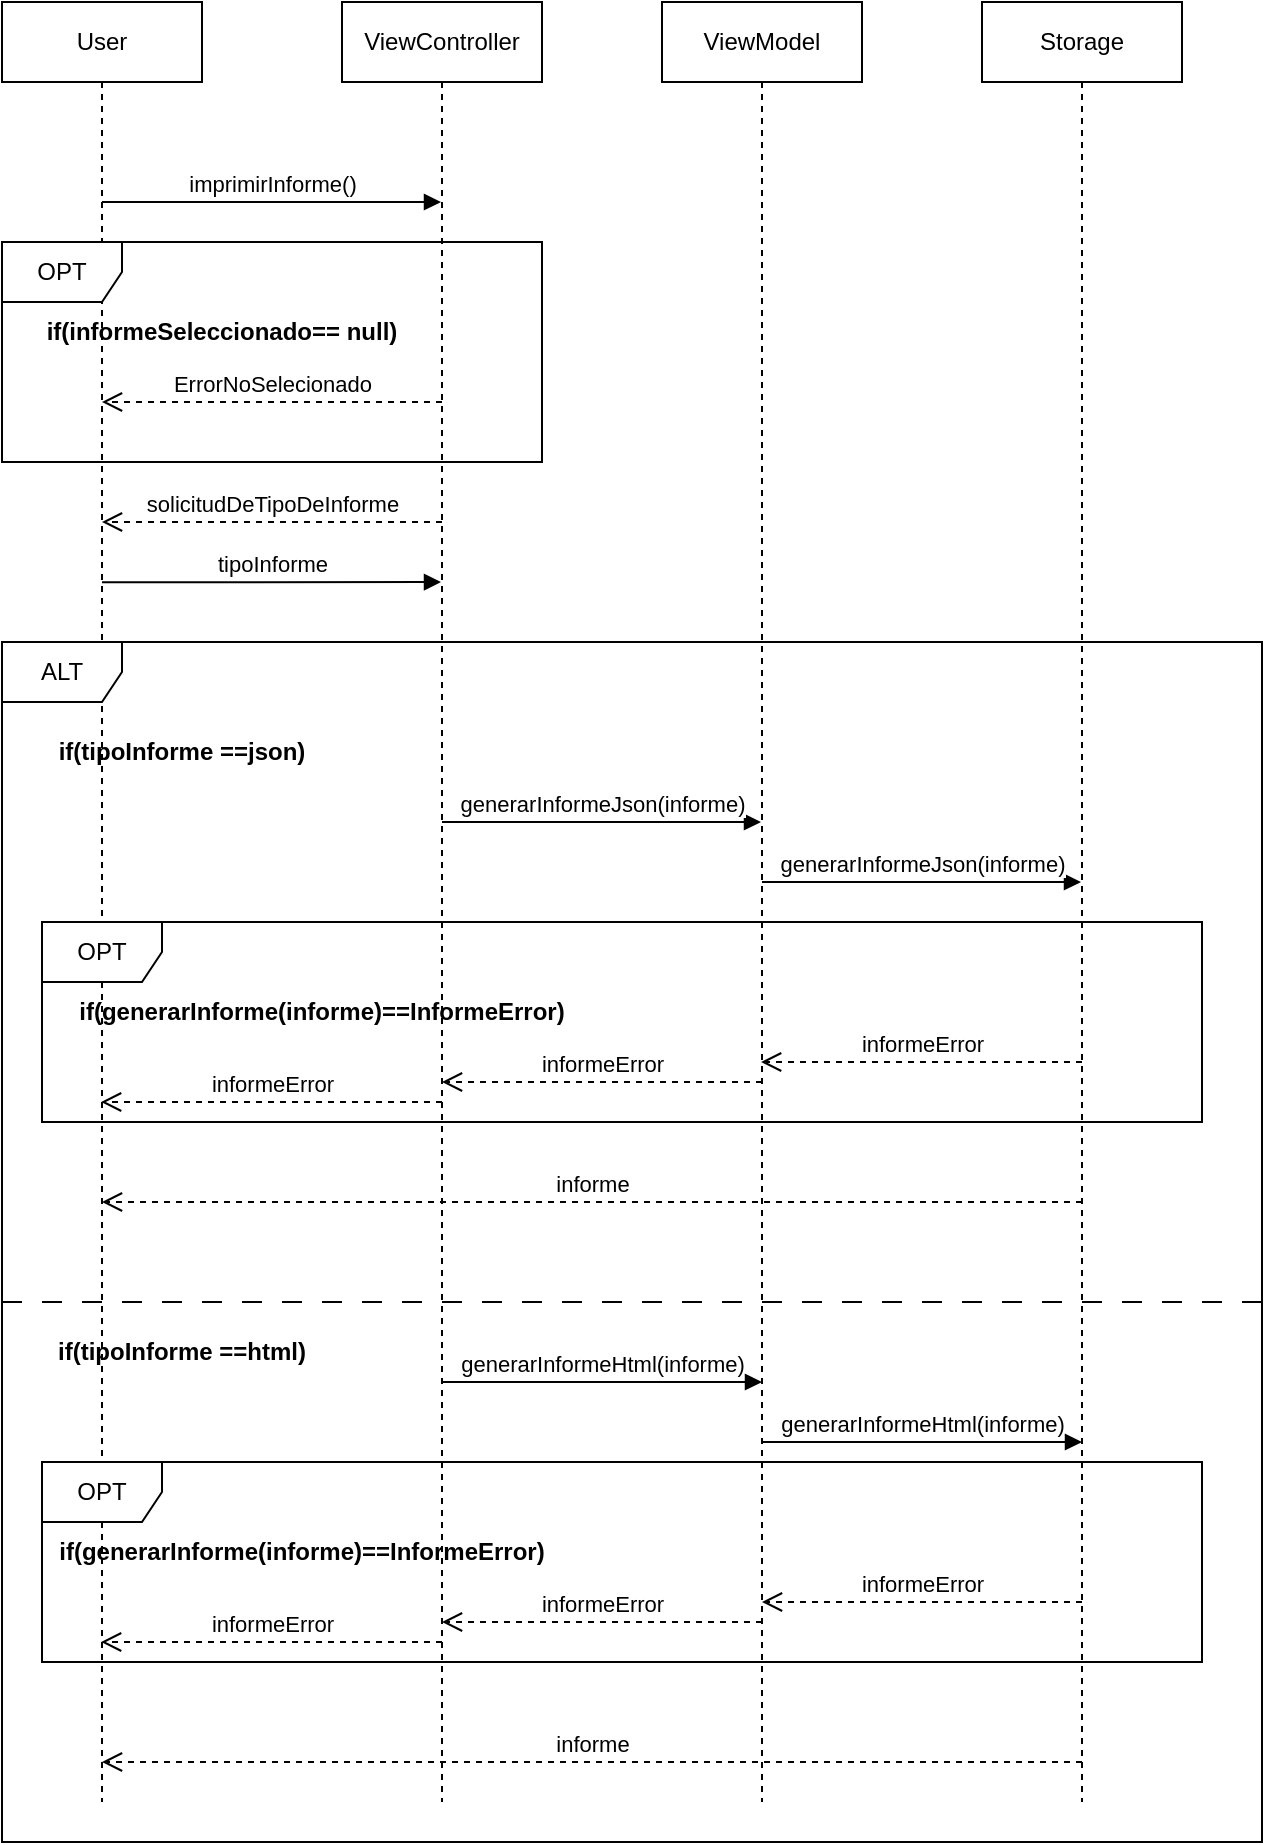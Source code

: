 <mxfile version="21.3.5" type="device">
  <diagram name="Page-1" id="2YBvvXClWsGukQMizWep">
    <mxGraphModel dx="1596" dy="784" grid="1" gridSize="10" guides="1" tooltips="1" connect="1" arrows="1" fold="1" page="1" pageScale="1" pageWidth="850" pageHeight="1100" math="0" shadow="0">
      <root>
        <mxCell id="0" />
        <mxCell id="1" parent="0" />
        <mxCell id="aM9ryv3xv72pqoxQDRHE-5" value="User" style="shape=umlLifeline;perimeter=lifelinePerimeter;whiteSpace=wrap;html=1;container=0;dropTarget=0;collapsible=0;recursiveResize=0;outlineConnect=0;portConstraint=eastwest;newEdgeStyle={&quot;edgeStyle&quot;:&quot;elbowEdgeStyle&quot;,&quot;elbow&quot;:&quot;vertical&quot;,&quot;curved&quot;:0,&quot;rounded&quot;:0};" parent="1" vertex="1">
          <mxGeometry x="230" y="80" width="100" height="900" as="geometry" />
        </mxCell>
        <mxCell id="5n0Z_J46o9rzBegl064W-1" value="ViewController" style="shape=umlLifeline;perimeter=lifelinePerimeter;whiteSpace=wrap;html=1;container=0;dropTarget=0;collapsible=0;recursiveResize=0;outlineConnect=0;portConstraint=eastwest;newEdgeStyle={&quot;edgeStyle&quot;:&quot;elbowEdgeStyle&quot;,&quot;elbow&quot;:&quot;vertical&quot;,&quot;curved&quot;:0,&quot;rounded&quot;:0};" parent="1" vertex="1">
          <mxGeometry x="400" y="80" width="100" height="900" as="geometry" />
        </mxCell>
        <mxCell id="5n0Z_J46o9rzBegl064W-2" value="ViewModel" style="shape=umlLifeline;perimeter=lifelinePerimeter;whiteSpace=wrap;html=1;container=0;dropTarget=0;collapsible=0;recursiveResize=0;outlineConnect=0;portConstraint=eastwest;newEdgeStyle={&quot;edgeStyle&quot;:&quot;elbowEdgeStyle&quot;,&quot;elbow&quot;:&quot;vertical&quot;,&quot;curved&quot;:0,&quot;rounded&quot;:0};" parent="1" vertex="1">
          <mxGeometry x="560" y="80" width="100" height="900" as="geometry" />
        </mxCell>
        <mxCell id="5n0Z_J46o9rzBegl064W-3" value="Storage" style="shape=umlLifeline;perimeter=lifelinePerimeter;whiteSpace=wrap;html=1;container=0;dropTarget=0;collapsible=0;recursiveResize=0;outlineConnect=0;portConstraint=eastwest;newEdgeStyle={&quot;edgeStyle&quot;:&quot;elbowEdgeStyle&quot;,&quot;elbow&quot;:&quot;vertical&quot;,&quot;curved&quot;:0,&quot;rounded&quot;:0};" parent="1" vertex="1">
          <mxGeometry x="720" y="80" width="100" height="900" as="geometry" />
        </mxCell>
        <mxCell id="5n0Z_J46o9rzBegl064W-7" value="imprimirInforme()" style="html=1;verticalAlign=bottom;endArrow=block;edgeStyle=elbowEdgeStyle;elbow=vertical;curved=0;rounded=0;" parent="1" target="5n0Z_J46o9rzBegl064W-1" edge="1">
          <mxGeometry width="80" relative="1" as="geometry">
            <mxPoint x="280" y="180" as="sourcePoint" />
            <mxPoint x="360" y="180" as="targetPoint" />
          </mxGeometry>
        </mxCell>
        <mxCell id="5n0Z_J46o9rzBegl064W-8" value="OPT" style="shape=umlFrame;whiteSpace=wrap;html=1;pointerEvents=0;" parent="1" vertex="1">
          <mxGeometry x="230" y="200" width="270" height="110" as="geometry" />
        </mxCell>
        <mxCell id="5n0Z_J46o9rzBegl064W-9" value="&lt;b style=&quot;border-color: var(--border-color);&quot;&gt;if(informeSeleccionado== null)&lt;/b&gt;" style="text;html=1;strokeColor=none;fillColor=none;align=center;verticalAlign=middle;whiteSpace=wrap;rounded=0;" parent="1" vertex="1">
          <mxGeometry x="240" y="230" width="200" height="30" as="geometry" />
        </mxCell>
        <mxCell id="5n0Z_J46o9rzBegl064W-10" value="ErrorNoSelecionado" style="html=1;verticalAlign=bottom;endArrow=open;dashed=1;endSize=8;edgeStyle=elbowEdgeStyle;elbow=vertical;curved=0;rounded=0;" parent="1" target="aM9ryv3xv72pqoxQDRHE-5" edge="1">
          <mxGeometry relative="1" as="geometry">
            <mxPoint x="450" y="280" as="sourcePoint" />
            <mxPoint x="310" y="280" as="targetPoint" />
          </mxGeometry>
        </mxCell>
        <mxCell id="5n0Z_J46o9rzBegl064W-13" value="ALT" style="shape=umlFrame;whiteSpace=wrap;html=1;pointerEvents=0;" parent="1" vertex="1">
          <mxGeometry x="230" y="400" width="630" height="600" as="geometry" />
        </mxCell>
        <mxCell id="5n0Z_J46o9rzBegl064W-14" value="&lt;b&gt;if(tipoInforme ==json)&lt;/b&gt;" style="text;html=1;strokeColor=none;fillColor=none;align=center;verticalAlign=middle;whiteSpace=wrap;rounded=0;" parent="1" vertex="1">
          <mxGeometry x="250" y="440" width="140" height="30" as="geometry" />
        </mxCell>
        <mxCell id="5n0Z_J46o9rzBegl064W-15" value="generarInformeJson(informe)" style="html=1;verticalAlign=bottom;endArrow=block;edgeStyle=elbowEdgeStyle;elbow=vertical;curved=0;rounded=0;" parent="1" edge="1">
          <mxGeometry width="80" relative="1" as="geometry">
            <mxPoint x="450" y="490" as="sourcePoint" />
            <mxPoint x="609.5" y="489.857" as="targetPoint" />
          </mxGeometry>
        </mxCell>
        <mxCell id="5n0Z_J46o9rzBegl064W-16" value="generarInformeJson(informe)" style="html=1;verticalAlign=bottom;endArrow=block;edgeStyle=elbowEdgeStyle;elbow=vertical;curved=0;rounded=0;" parent="1" edge="1">
          <mxGeometry width="80" relative="1" as="geometry">
            <mxPoint x="610" y="520" as="sourcePoint" />
            <mxPoint x="769.5" y="520.333" as="targetPoint" />
          </mxGeometry>
        </mxCell>
        <mxCell id="5n0Z_J46o9rzBegl064W-18" value="OPT" style="shape=umlFrame;whiteSpace=wrap;html=1;pointerEvents=0;" parent="1" vertex="1">
          <mxGeometry x="250" y="540" width="580" height="100" as="geometry" />
        </mxCell>
        <mxCell id="5n0Z_J46o9rzBegl064W-19" value="&lt;b&gt;if(generarInforme(informe)==InformeError)&lt;/b&gt;" style="text;html=1;strokeColor=none;fillColor=none;align=center;verticalAlign=middle;whiteSpace=wrap;rounded=0;" parent="1" vertex="1">
          <mxGeometry x="320" y="570" width="140" height="30" as="geometry" />
        </mxCell>
        <mxCell id="5n0Z_J46o9rzBegl064W-20" value="informeError" style="html=1;verticalAlign=bottom;endArrow=open;dashed=1;endSize=8;edgeStyle=elbowEdgeStyle;elbow=vertical;curved=0;rounded=0;" parent="1" edge="1">
          <mxGeometry relative="1" as="geometry">
            <mxPoint x="770" y="610" as="sourcePoint" />
            <mxPoint x="609.548" y="609.857" as="targetPoint" />
          </mxGeometry>
        </mxCell>
        <mxCell id="5n0Z_J46o9rzBegl064W-21" value="informe" style="html=1;verticalAlign=bottom;endArrow=open;dashed=1;endSize=8;edgeStyle=elbowEdgeStyle;elbow=vertical;curved=0;rounded=0;entryX=0.5;entryY=0.589;entryDx=0;entryDy=0;entryPerimeter=0;" parent="1" edge="1">
          <mxGeometry relative="1" as="geometry">
            <mxPoint x="770" y="680" as="sourcePoint" />
            <mxPoint x="280" y="680.1" as="targetPoint" />
          </mxGeometry>
        </mxCell>
        <mxCell id="5n0Z_J46o9rzBegl064W-23" value="" style="endArrow=none;startArrow=none;endFill=0;startFill=0;endSize=8;html=1;verticalAlign=bottom;dashed=1;labelBackgroundColor=none;dashPattern=10 10;rounded=0;entryX=1;entryY=0.55;entryDx=0;entryDy=0;entryPerimeter=0;" parent="1" target="5n0Z_J46o9rzBegl064W-13" edge="1">
          <mxGeometry width="160" relative="1" as="geometry">
            <mxPoint x="230" y="730" as="sourcePoint" />
            <mxPoint x="390" y="730" as="targetPoint" />
          </mxGeometry>
        </mxCell>
        <mxCell id="5n0Z_J46o9rzBegl064W-24" value="&lt;b&gt;if(tipoInforme ==html)&lt;/b&gt;" style="text;html=1;strokeColor=none;fillColor=none;align=center;verticalAlign=middle;whiteSpace=wrap;rounded=0;" parent="1" vertex="1">
          <mxGeometry x="250" y="740" width="140" height="30" as="geometry" />
        </mxCell>
        <mxCell id="5n0Z_J46o9rzBegl064W-25" value="generarInformeHtml(informe)" style="html=1;verticalAlign=bottom;endArrow=block;edgeStyle=elbowEdgeStyle;elbow=vertical;curved=0;rounded=0;" parent="1" edge="1">
          <mxGeometry width="80" relative="1" as="geometry">
            <mxPoint x="450" y="770" as="sourcePoint" />
            <mxPoint x="610" y="770" as="targetPoint" />
          </mxGeometry>
        </mxCell>
        <mxCell id="5n0Z_J46o9rzBegl064W-26" value="generarInformeHtml(informe)" style="html=1;verticalAlign=bottom;endArrow=block;edgeStyle=elbowEdgeStyle;elbow=vertical;curved=0;rounded=0;" parent="1" edge="1">
          <mxGeometry width="80" relative="1" as="geometry">
            <mxPoint x="610" y="800" as="sourcePoint" />
            <mxPoint x="770" y="800" as="targetPoint" />
          </mxGeometry>
        </mxCell>
        <mxCell id="5n0Z_J46o9rzBegl064W-27" value="OPT" style="shape=umlFrame;whiteSpace=wrap;html=1;pointerEvents=0;" parent="1" vertex="1">
          <mxGeometry x="250" y="810" width="580" height="100" as="geometry" />
        </mxCell>
        <mxCell id="5n0Z_J46o9rzBegl064W-28" value="&lt;b&gt;if(generarInforme(informe)==InformeError)&lt;/b&gt;" style="text;html=1;strokeColor=none;fillColor=none;align=center;verticalAlign=middle;whiteSpace=wrap;rounded=0;" parent="1" vertex="1">
          <mxGeometry x="310" y="840" width="140" height="30" as="geometry" />
        </mxCell>
        <mxCell id="5n0Z_J46o9rzBegl064W-29" value="informeError" style="html=1;verticalAlign=bottom;endArrow=open;dashed=1;endSize=8;edgeStyle=elbowEdgeStyle;elbow=vertical;curved=0;rounded=0;" parent="1" edge="1">
          <mxGeometry relative="1" as="geometry">
            <mxPoint x="770" y="880" as="sourcePoint" />
            <mxPoint x="610" y="880" as="targetPoint" />
          </mxGeometry>
        </mxCell>
        <mxCell id="5n0Z_J46o9rzBegl064W-30" value="informe" style="html=1;verticalAlign=bottom;endArrow=open;dashed=1;endSize=8;edgeStyle=elbowEdgeStyle;elbow=vertical;curved=0;rounded=0;entryX=0.5;entryY=0.589;entryDx=0;entryDy=0;entryPerimeter=0;" parent="1" edge="1">
          <mxGeometry relative="1" as="geometry">
            <mxPoint x="770" y="960" as="sourcePoint" />
            <mxPoint x="280" y="960" as="targetPoint" />
          </mxGeometry>
        </mxCell>
        <mxCell id="5n0Z_J46o9rzBegl064W-31" value="informeError" style="html=1;verticalAlign=bottom;endArrow=open;dashed=1;endSize=8;edgeStyle=elbowEdgeStyle;elbow=vertical;curved=0;rounded=0;" parent="1" edge="1">
          <mxGeometry relative="1" as="geometry">
            <mxPoint x="610" y="620" as="sourcePoint" />
            <mxPoint x="450" y="620" as="targetPoint" />
          </mxGeometry>
        </mxCell>
        <mxCell id="5n0Z_J46o9rzBegl064W-32" value="informeError" style="html=1;verticalAlign=bottom;endArrow=open;dashed=1;endSize=8;edgeStyle=elbowEdgeStyle;elbow=vertical;curved=0;rounded=0;" parent="1" edge="1">
          <mxGeometry relative="1" as="geometry">
            <mxPoint x="450" y="630" as="sourcePoint" />
            <mxPoint x="279.548" y="629.857" as="targetPoint" />
          </mxGeometry>
        </mxCell>
        <mxCell id="5n0Z_J46o9rzBegl064W-35" value="informeError" style="html=1;verticalAlign=bottom;endArrow=open;dashed=1;endSize=8;edgeStyle=elbowEdgeStyle;elbow=vertical;curved=0;rounded=0;" parent="1" edge="1">
          <mxGeometry relative="1" as="geometry">
            <mxPoint x="610" y="890" as="sourcePoint" />
            <mxPoint x="450" y="890" as="targetPoint" />
          </mxGeometry>
        </mxCell>
        <mxCell id="5n0Z_J46o9rzBegl064W-36" value="informeError" style="html=1;verticalAlign=bottom;endArrow=open;dashed=1;endSize=8;edgeStyle=elbowEdgeStyle;elbow=vertical;curved=0;rounded=0;" parent="1" edge="1">
          <mxGeometry relative="1" as="geometry">
            <mxPoint x="450" y="900" as="sourcePoint" />
            <mxPoint x="279.548" y="900.333" as="targetPoint" />
          </mxGeometry>
        </mxCell>
        <mxCell id="FnlElEiTwfMIBBhvetj1-4" value="solicitudDeTipoDeInforme" style="html=1;verticalAlign=bottom;endArrow=open;dashed=1;endSize=8;edgeStyle=elbowEdgeStyle;elbow=vertical;curved=0;rounded=0;" edge="1" parent="1" target="aM9ryv3xv72pqoxQDRHE-5">
          <mxGeometry relative="1" as="geometry">
            <mxPoint x="450" y="340" as="sourcePoint" />
            <mxPoint x="370" y="340" as="targetPoint" />
          </mxGeometry>
        </mxCell>
        <mxCell id="FnlElEiTwfMIBBhvetj1-5" value="tipoInforme" style="html=1;verticalAlign=bottom;endArrow=block;edgeStyle=elbowEdgeStyle;elbow=vertical;curved=0;rounded=0;" edge="1" parent="1" target="5n0Z_J46o9rzBegl064W-1">
          <mxGeometry width="80" relative="1" as="geometry">
            <mxPoint x="280" y="370.18" as="sourcePoint" />
            <mxPoint x="360" y="370.18" as="targetPoint" />
          </mxGeometry>
        </mxCell>
      </root>
    </mxGraphModel>
  </diagram>
</mxfile>
